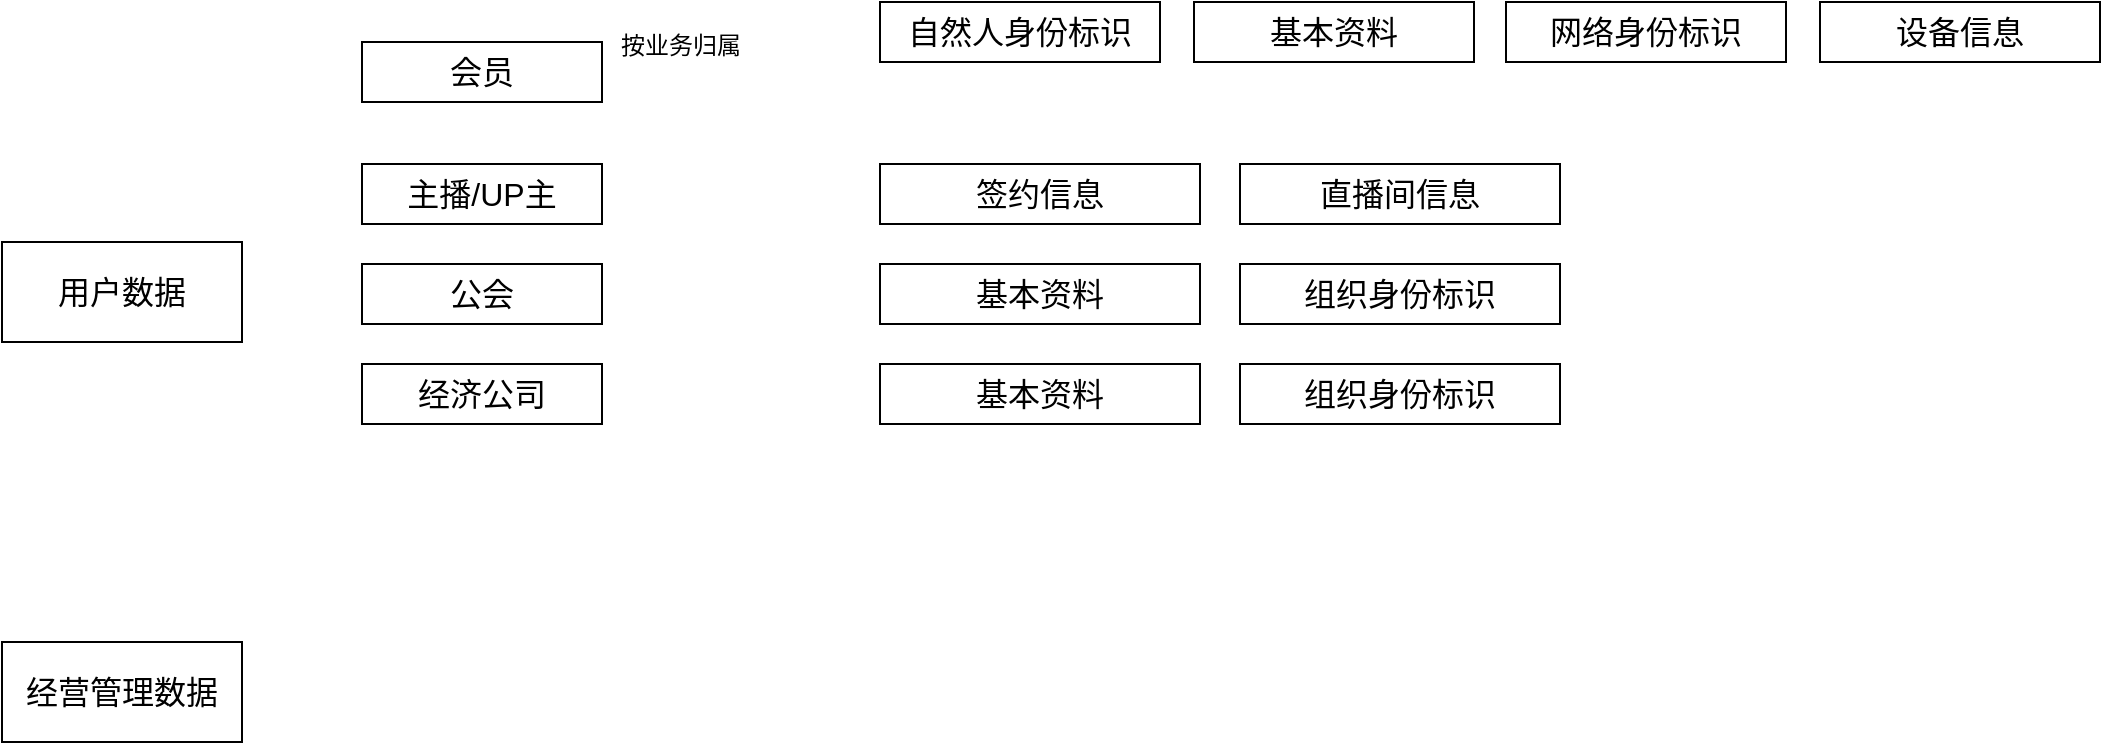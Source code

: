<mxfile version="17.4.6" type="github">
  <diagram id="prtHgNgQTEPvFCAcTncT" name="Page-1">
    <mxGraphModel dx="2249" dy="794" grid="1" gridSize="10" guides="1" tooltips="1" connect="1" arrows="1" fold="1" page="1" pageScale="1" pageWidth="827" pageHeight="1169" math="0" shadow="0">
      <root>
        <mxCell id="0" />
        <mxCell id="1" parent="0" />
        <mxCell id="5VGHJNEPMofT7HZ-4ChQ-2" value="&lt;font style=&quot;font-size: 16px&quot;&gt;经营管理数据&lt;/font&gt;" style="rounded=0;whiteSpace=wrap;html=1;" vertex="1" parent="1">
          <mxGeometry x="-149" y="400" width="120" height="50" as="geometry" />
        </mxCell>
        <mxCell id="5VGHJNEPMofT7HZ-4ChQ-3" value="&lt;font style=&quot;font-size: 16px&quot;&gt;用户数据&lt;/font&gt;" style="rounded=0;whiteSpace=wrap;html=1;" vertex="1" parent="1">
          <mxGeometry x="-149" y="200" width="120" height="50" as="geometry" />
        </mxCell>
        <mxCell id="5VGHJNEPMofT7HZ-4ChQ-4" value="&lt;font style=&quot;font-size: 16px&quot;&gt;会员&lt;br&gt;&lt;/font&gt;" style="rounded=0;whiteSpace=wrap;html=1;" vertex="1" parent="1">
          <mxGeometry x="31" y="100" width="120" height="30" as="geometry" />
        </mxCell>
        <mxCell id="5VGHJNEPMofT7HZ-4ChQ-5" value="&lt;font style=&quot;font-size: 16px&quot;&gt;主播/UP主&lt;br&gt;&lt;/font&gt;" style="rounded=0;whiteSpace=wrap;html=1;" vertex="1" parent="1">
          <mxGeometry x="31" y="161" width="120" height="30" as="geometry" />
        </mxCell>
        <mxCell id="5VGHJNEPMofT7HZ-4ChQ-6" value="&lt;font style=&quot;font-size: 16px&quot;&gt;公会&lt;br&gt;&lt;/font&gt;" style="rounded=0;whiteSpace=wrap;html=1;" vertex="1" parent="1">
          <mxGeometry x="31" y="211" width="120" height="30" as="geometry" />
        </mxCell>
        <mxCell id="5VGHJNEPMofT7HZ-4ChQ-7" value="&lt;font style=&quot;font-size: 16px&quot;&gt;经济公司&lt;br&gt;&lt;/font&gt;" style="rounded=0;whiteSpace=wrap;html=1;" vertex="1" parent="1">
          <mxGeometry x="31" y="261" width="120" height="30" as="geometry" />
        </mxCell>
        <mxCell id="5VGHJNEPMofT7HZ-4ChQ-8" value="&lt;font style=&quot;font-size: 16px&quot;&gt;自然人身份标识&lt;br&gt;&lt;/font&gt;" style="rounded=0;whiteSpace=wrap;html=1;" vertex="1" parent="1">
          <mxGeometry x="290" y="80" width="140" height="30" as="geometry" />
        </mxCell>
        <mxCell id="5VGHJNEPMofT7HZ-4ChQ-9" value="&lt;font style=&quot;font-size: 16px&quot;&gt;基本资料&lt;br&gt;&lt;/font&gt;" style="rounded=0;whiteSpace=wrap;html=1;" vertex="1" parent="1">
          <mxGeometry x="447" y="80" width="140" height="30" as="geometry" />
        </mxCell>
        <mxCell id="5VGHJNEPMofT7HZ-4ChQ-10" value="&lt;font style=&quot;font-size: 16px&quot;&gt;网络身份标识&lt;br&gt;&lt;/font&gt;" style="rounded=0;whiteSpace=wrap;html=1;" vertex="1" parent="1">
          <mxGeometry x="603" y="80" width="140" height="30" as="geometry" />
        </mxCell>
        <mxCell id="5VGHJNEPMofT7HZ-4ChQ-11" value="&lt;font style=&quot;font-size: 16px&quot;&gt;设备信息&lt;br&gt;&lt;/font&gt;" style="rounded=0;whiteSpace=wrap;html=1;" vertex="1" parent="1">
          <mxGeometry x="760" y="80" width="140" height="30" as="geometry" />
        </mxCell>
        <mxCell id="5VGHJNEPMofT7HZ-4ChQ-12" value="&lt;font style=&quot;font-size: 16px&quot;&gt;签约信息&lt;br&gt;&lt;/font&gt;" style="rounded=0;whiteSpace=wrap;html=1;" vertex="1" parent="1">
          <mxGeometry x="290" y="161" width="160" height="30" as="geometry" />
        </mxCell>
        <mxCell id="5VGHJNEPMofT7HZ-4ChQ-13" value="&lt;font style=&quot;font-size: 16px&quot;&gt;直播间信息&lt;br&gt;&lt;/font&gt;" style="rounded=0;whiteSpace=wrap;html=1;" vertex="1" parent="1">
          <mxGeometry x="470" y="161" width="160" height="30" as="geometry" />
        </mxCell>
        <mxCell id="5VGHJNEPMofT7HZ-4ChQ-14" value="&lt;font style=&quot;font-size: 16px&quot;&gt;基本资料&lt;br&gt;&lt;/font&gt;" style="rounded=0;whiteSpace=wrap;html=1;" vertex="1" parent="1">
          <mxGeometry x="290" y="211" width="160" height="30" as="geometry" />
        </mxCell>
        <mxCell id="5VGHJNEPMofT7HZ-4ChQ-15" value="&lt;font style=&quot;font-size: 16px&quot;&gt;组织身份标识&lt;br&gt;&lt;/font&gt;" style="rounded=0;whiteSpace=wrap;html=1;" vertex="1" parent="1">
          <mxGeometry x="470" y="211" width="160" height="30" as="geometry" />
        </mxCell>
        <mxCell id="5VGHJNEPMofT7HZ-4ChQ-16" value="&lt;font style=&quot;font-size: 16px&quot;&gt;基本资料&lt;br&gt;&lt;/font&gt;" style="rounded=0;whiteSpace=wrap;html=1;" vertex="1" parent="1">
          <mxGeometry x="290" y="261" width="160" height="30" as="geometry" />
        </mxCell>
        <mxCell id="5VGHJNEPMofT7HZ-4ChQ-17" value="&lt;font style=&quot;font-size: 16px&quot;&gt;组织身份标识&lt;br&gt;&lt;/font&gt;" style="rounded=0;whiteSpace=wrap;html=1;" vertex="1" parent="1">
          <mxGeometry x="470" y="261" width="160" height="30" as="geometry" />
        </mxCell>
        <mxCell id="5VGHJNEPMofT7HZ-4ChQ-21" value="&lt;font style=&quot;font-size: 12px&quot;&gt;按业务归属&lt;/font&gt;" style="text;html=1;align=center;verticalAlign=middle;resizable=0;points=[];autosize=1;strokeColor=none;fillColor=none;fontSize=16;" vertex="1" parent="1">
          <mxGeometry x="150" y="85" width="80" height="30" as="geometry" />
        </mxCell>
      </root>
    </mxGraphModel>
  </diagram>
</mxfile>
